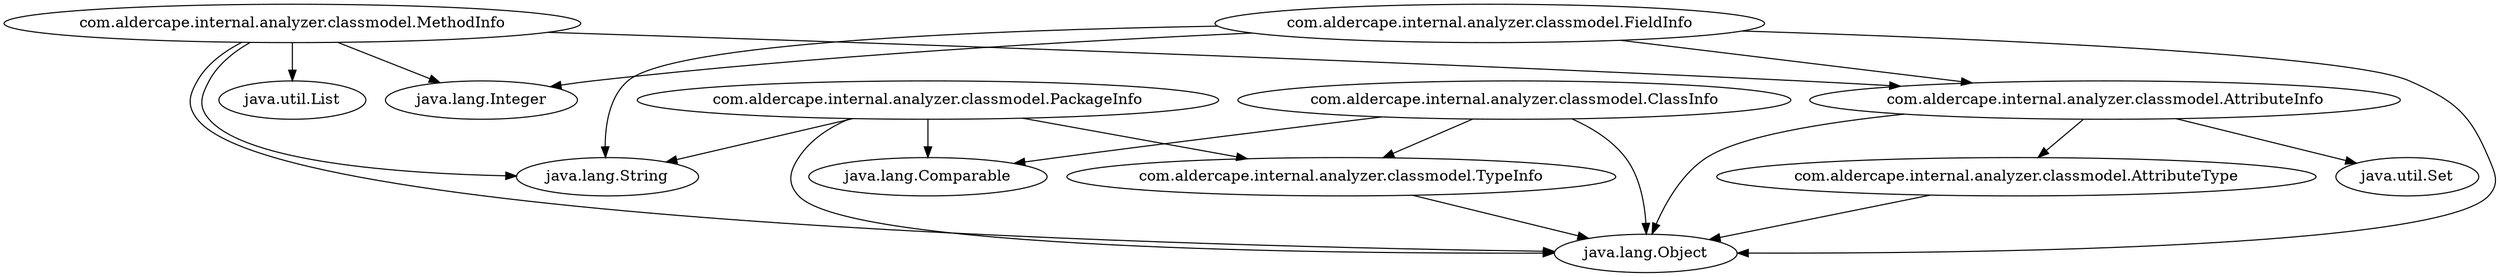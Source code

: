digraph G {
"com.aldercape.internal.analyzer.classmodel.AttributeInfo" [label="com.aldercape.internal.analyzer.classmodel.AttributeInfo"];
"com.aldercape.internal.analyzer.classmodel.AttributeType" [label="com.aldercape.internal.analyzer.classmodel.AttributeType"];
"com.aldercape.internal.analyzer.classmodel.ClassInfo" [label="com.aldercape.internal.analyzer.classmodel.ClassInfo"];
"com.aldercape.internal.analyzer.classmodel.FieldInfo" [label="com.aldercape.internal.analyzer.classmodel.FieldInfo"];
"com.aldercape.internal.analyzer.classmodel.MethodInfo" [label="com.aldercape.internal.analyzer.classmodel.MethodInfo"];
"com.aldercape.internal.analyzer.classmodel.PackageInfo" [label="com.aldercape.internal.analyzer.classmodel.PackageInfo"];
"com.aldercape.internal.analyzer.classmodel.TypeInfo" [label="com.aldercape.internal.analyzer.classmodel.TypeInfo"];
"com.aldercape.internal.analyzer.classmodel.AttributeInfo" -> "java.lang.Object";
"com.aldercape.internal.analyzer.classmodel.AttributeInfo" -> "com.aldercape.internal.analyzer.classmodel.AttributeType";
"com.aldercape.internal.analyzer.classmodel.AttributeInfo" -> "java.util.Set";
"com.aldercape.internal.analyzer.classmodel.AttributeType" -> "java.lang.Object";
"com.aldercape.internal.analyzer.classmodel.ClassInfo" -> "java.lang.Comparable";
"com.aldercape.internal.analyzer.classmodel.ClassInfo" -> "java.lang.Object";
"com.aldercape.internal.analyzer.classmodel.ClassInfo" -> "com.aldercape.internal.analyzer.classmodel.TypeInfo";
"com.aldercape.internal.analyzer.classmodel.FieldInfo" -> "java.lang.Object";
"com.aldercape.internal.analyzer.classmodel.FieldInfo" -> "com.aldercape.internal.analyzer.classmodel.AttributeInfo";
"com.aldercape.internal.analyzer.classmodel.FieldInfo" -> "java.lang.Integer";
"com.aldercape.internal.analyzer.classmodel.FieldInfo" -> "java.lang.String";
"com.aldercape.internal.analyzer.classmodel.MethodInfo" -> "java.lang.Object";
"com.aldercape.internal.analyzer.classmodel.MethodInfo" -> "java.util.List";
"com.aldercape.internal.analyzer.classmodel.MethodInfo" -> "com.aldercape.internal.analyzer.classmodel.AttributeInfo";
"com.aldercape.internal.analyzer.classmodel.MethodInfo" -> "java.lang.Integer";
"com.aldercape.internal.analyzer.classmodel.MethodInfo" -> "java.lang.String";
"com.aldercape.internal.analyzer.classmodel.PackageInfo" -> "java.lang.Comparable";
"com.aldercape.internal.analyzer.classmodel.PackageInfo" -> "java.lang.Object";
"com.aldercape.internal.analyzer.classmodel.PackageInfo" -> "java.lang.String";
"com.aldercape.internal.analyzer.classmodel.PackageInfo" -> "com.aldercape.internal.analyzer.classmodel.TypeInfo";
"com.aldercape.internal.analyzer.classmodel.TypeInfo" -> "java.lang.Object";
}
